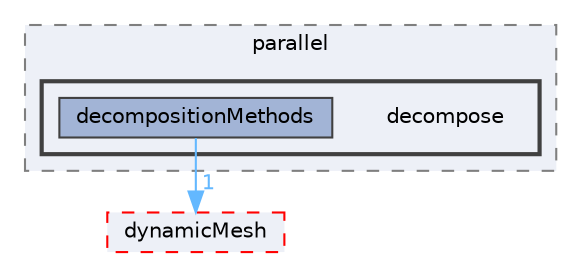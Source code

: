 digraph "libfvMeshTopoChangers/libfvMeshTopoChangers2D/parallel/decompose"
{
 // LATEX_PDF_SIZE
  bgcolor="transparent";
  edge [fontname=Helvetica,fontsize=10,labelfontname=Helvetica,labelfontsize=10];
  node [fontname=Helvetica,fontsize=10,shape=box,height=0.2,width=0.4];
  compound=true
  subgraph clusterdir_5ac58ad6b3acef8da942c7492818538b {
    graph [ bgcolor="#edf0f7", pencolor="grey50", label="parallel", fontname=Helvetica,fontsize=10 style="filled,dashed", URL="dir_5ac58ad6b3acef8da942c7492818538b.html",tooltip=""]
  subgraph clusterdir_8a054792aeb1ae98f4f51d84a3bbc99d {
    graph [ bgcolor="#edf0f7", pencolor="grey25", label="", fontname=Helvetica,fontsize=10 style="filled,bold", URL="dir_8a054792aeb1ae98f4f51d84a3bbc99d.html",tooltip=""]
    dir_8a054792aeb1ae98f4f51d84a3bbc99d [shape=plaintext, label="decompose"];
  dir_d5b5a19ef99b6a23fd6ba42433042e18 [label="decompositionMethods", fillcolor="#a2b4d6", color="grey25", style="filled", URL="dir_d5b5a19ef99b6a23fd6ba42433042e18.html",tooltip=""];
  }
  }
  dir_ecf1541ac8efda98a1627dfa66d804ed [label="dynamicMesh", fillcolor="#edf0f7", color="red", style="filled,dashed", URL="dir_ecf1541ac8efda98a1627dfa66d804ed.html",tooltip=""];
  dir_d5b5a19ef99b6a23fd6ba42433042e18->dir_ecf1541ac8efda98a1627dfa66d804ed [headlabel="1", labeldistance=1.5 headhref="dir_000005_000008.html" href="dir_000005_000008.html" color="steelblue1" fontcolor="steelblue1"];
}
